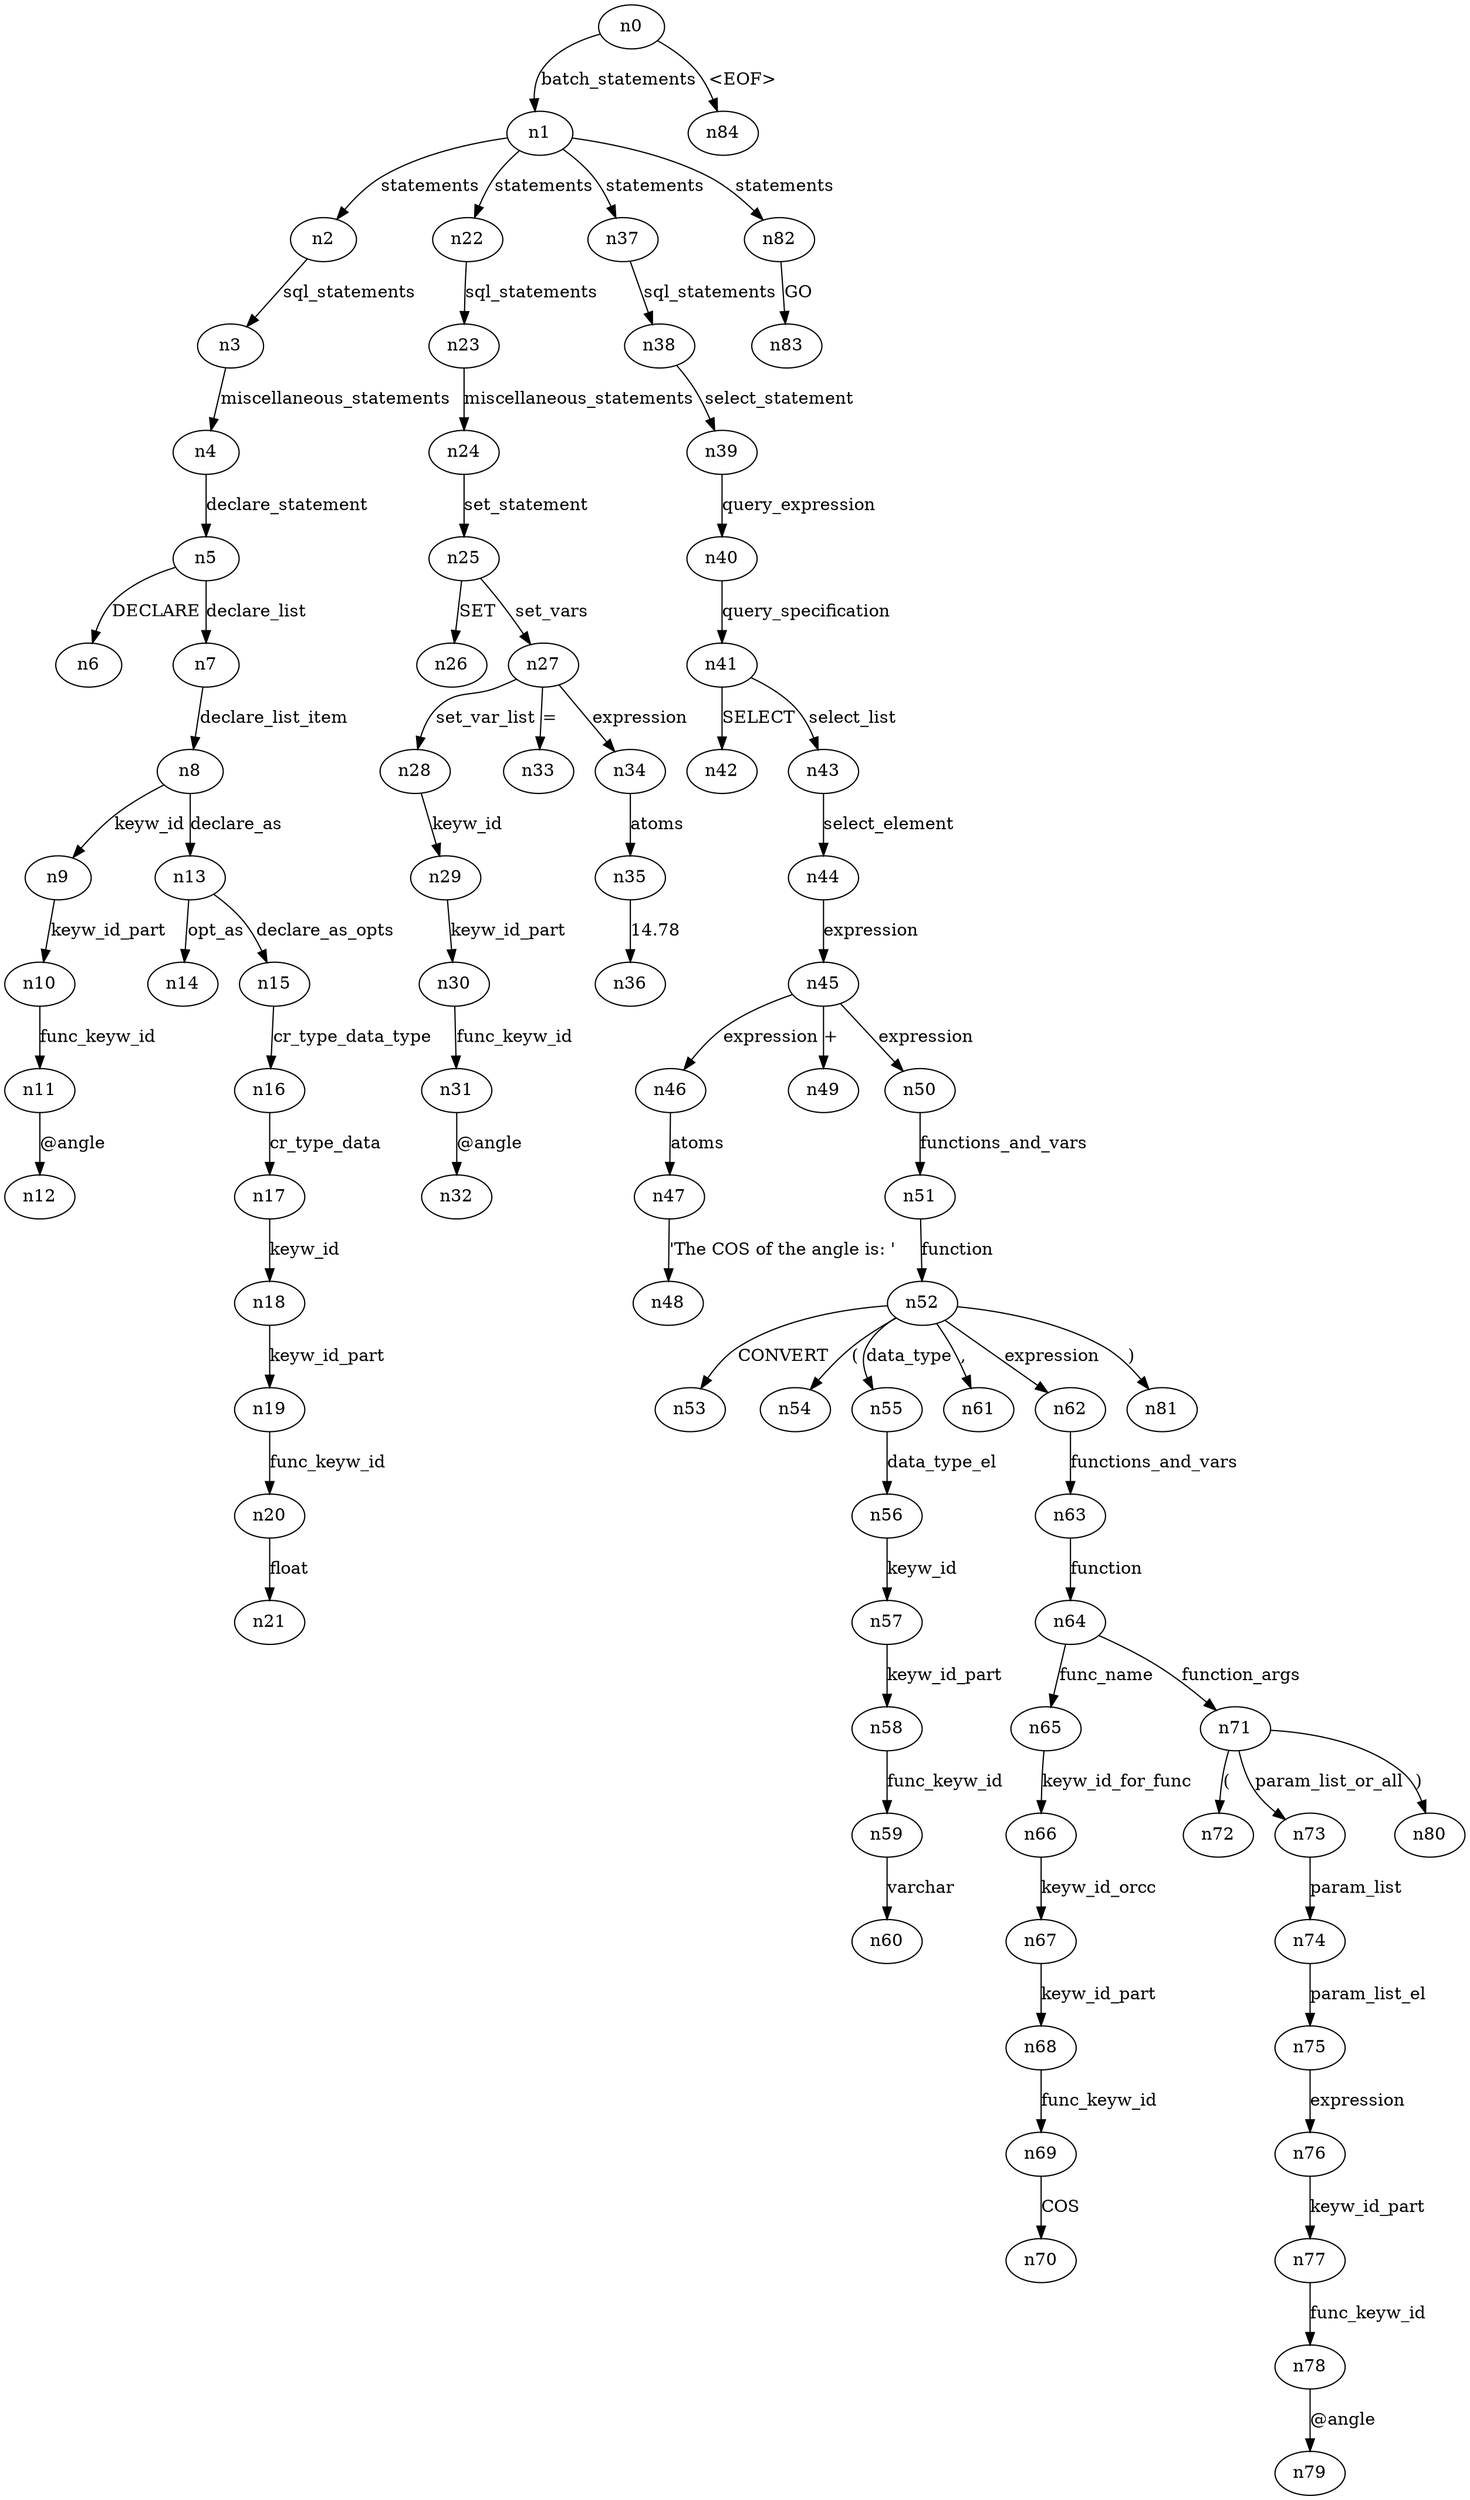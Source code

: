 digraph ParseTree {
  n0 -> n1 [label="batch_statements"];
  n1 -> n2 [label="statements"];
  n2 -> n3 [label="sql_statements"];
  n3 -> n4 [label="miscellaneous_statements"];
  n4 -> n5 [label="declare_statement"];
  n5 -> n6 [label="DECLARE"];
  n5 -> n7 [label="declare_list"];
  n7 -> n8 [label="declare_list_item"];
  n8 -> n9 [label="keyw_id"];
  n9 -> n10 [label="keyw_id_part"];
  n10 -> n11 [label="func_keyw_id"];
  n11 -> n12 [label="@angle"];
  n8 -> n13 [label="declare_as"];
  n13 -> n14 [label="opt_as"];
  n13 -> n15 [label="declare_as_opts"];
  n15 -> n16 [label="cr_type_data_type"];
  n16 -> n17 [label="cr_type_data"];
  n17 -> n18 [label="keyw_id"];
  n18 -> n19 [label="keyw_id_part"];
  n19 -> n20 [label="func_keyw_id"];
  n20 -> n21 [label="float"];
  n1 -> n22 [label="statements"];
  n22 -> n23 [label="sql_statements"];
  n23 -> n24 [label="miscellaneous_statements"];
  n24 -> n25 [label="set_statement"];
  n25 -> n26 [label="SET"];
  n25 -> n27 [label="set_vars"];
  n27 -> n28 [label="set_var_list"];
  n28 -> n29 [label="keyw_id"];
  n29 -> n30 [label="keyw_id_part"];
  n30 -> n31 [label="func_keyw_id"];
  n31 -> n32 [label="@angle"];
  n27 -> n33 [label="="];
  n27 -> n34 [label="expression"];
  n34 -> n35 [label="atoms"];
  n35 -> n36 [label="14.78"];
  n1 -> n37 [label="statements"];
  n37 -> n38 [label="sql_statements"];
  n38 -> n39 [label="select_statement"];
  n39 -> n40 [label="query_expression"];
  n40 -> n41 [label="query_specification"];
  n41 -> n42 [label="SELECT"];
  n41 -> n43 [label="select_list"];
  n43 -> n44 [label="select_element"];
  n44 -> n45 [label="expression"];
  n45 -> n46 [label="expression"];
  n46 -> n47 [label="atoms"];
  n47 -> n48 [label="'The COS of the angle is: '"];
  n45 -> n49 [label="+"];
  n45 -> n50 [label="expression"];
  n50 -> n51 [label="functions_and_vars"];
  n51 -> n52 [label="function"];
  n52 -> n53 [label="CONVERT"];
  n52 -> n54 [label="("];
  n52 -> n55 [label="data_type"];
  n55 -> n56 [label="data_type_el"];
  n56 -> n57 [label="keyw_id"];
  n57 -> n58 [label="keyw_id_part"];
  n58 -> n59 [label="func_keyw_id"];
  n59 -> n60 [label="varchar"];
  n52 -> n61 [label=","];
  n52 -> n62 [label="expression"];
  n62 -> n63 [label="functions_and_vars"];
  n63 -> n64 [label="function"];
  n64 -> n65 [label="func_name"];
  n65 -> n66 [label="keyw_id_for_func"];
  n66 -> n67 [label="keyw_id_orcc"];
  n67 -> n68 [label="keyw_id_part"];
  n68 -> n69 [label="func_keyw_id"];
  n69 -> n70 [label="COS"];
  n64 -> n71 [label="function_args"];
  n71 -> n72 [label="("];
  n71 -> n73 [label="param_list_or_all"];
  n73 -> n74 [label="param_list"];
  n74 -> n75 [label="param_list_el"];
  n75 -> n76 [label="expression"];
  n76 -> n77 [label="keyw_id_part"];
  n77 -> n78 [label="func_keyw_id"];
  n78 -> n79 [label="@angle"];
  n71 -> n80 [label=")"];
  n52 -> n81 [label=")"];
  n1 -> n82 [label="statements"];
  n82 -> n83 [label="GO"];
  n0 -> n84 [label="<EOF>"];
}
